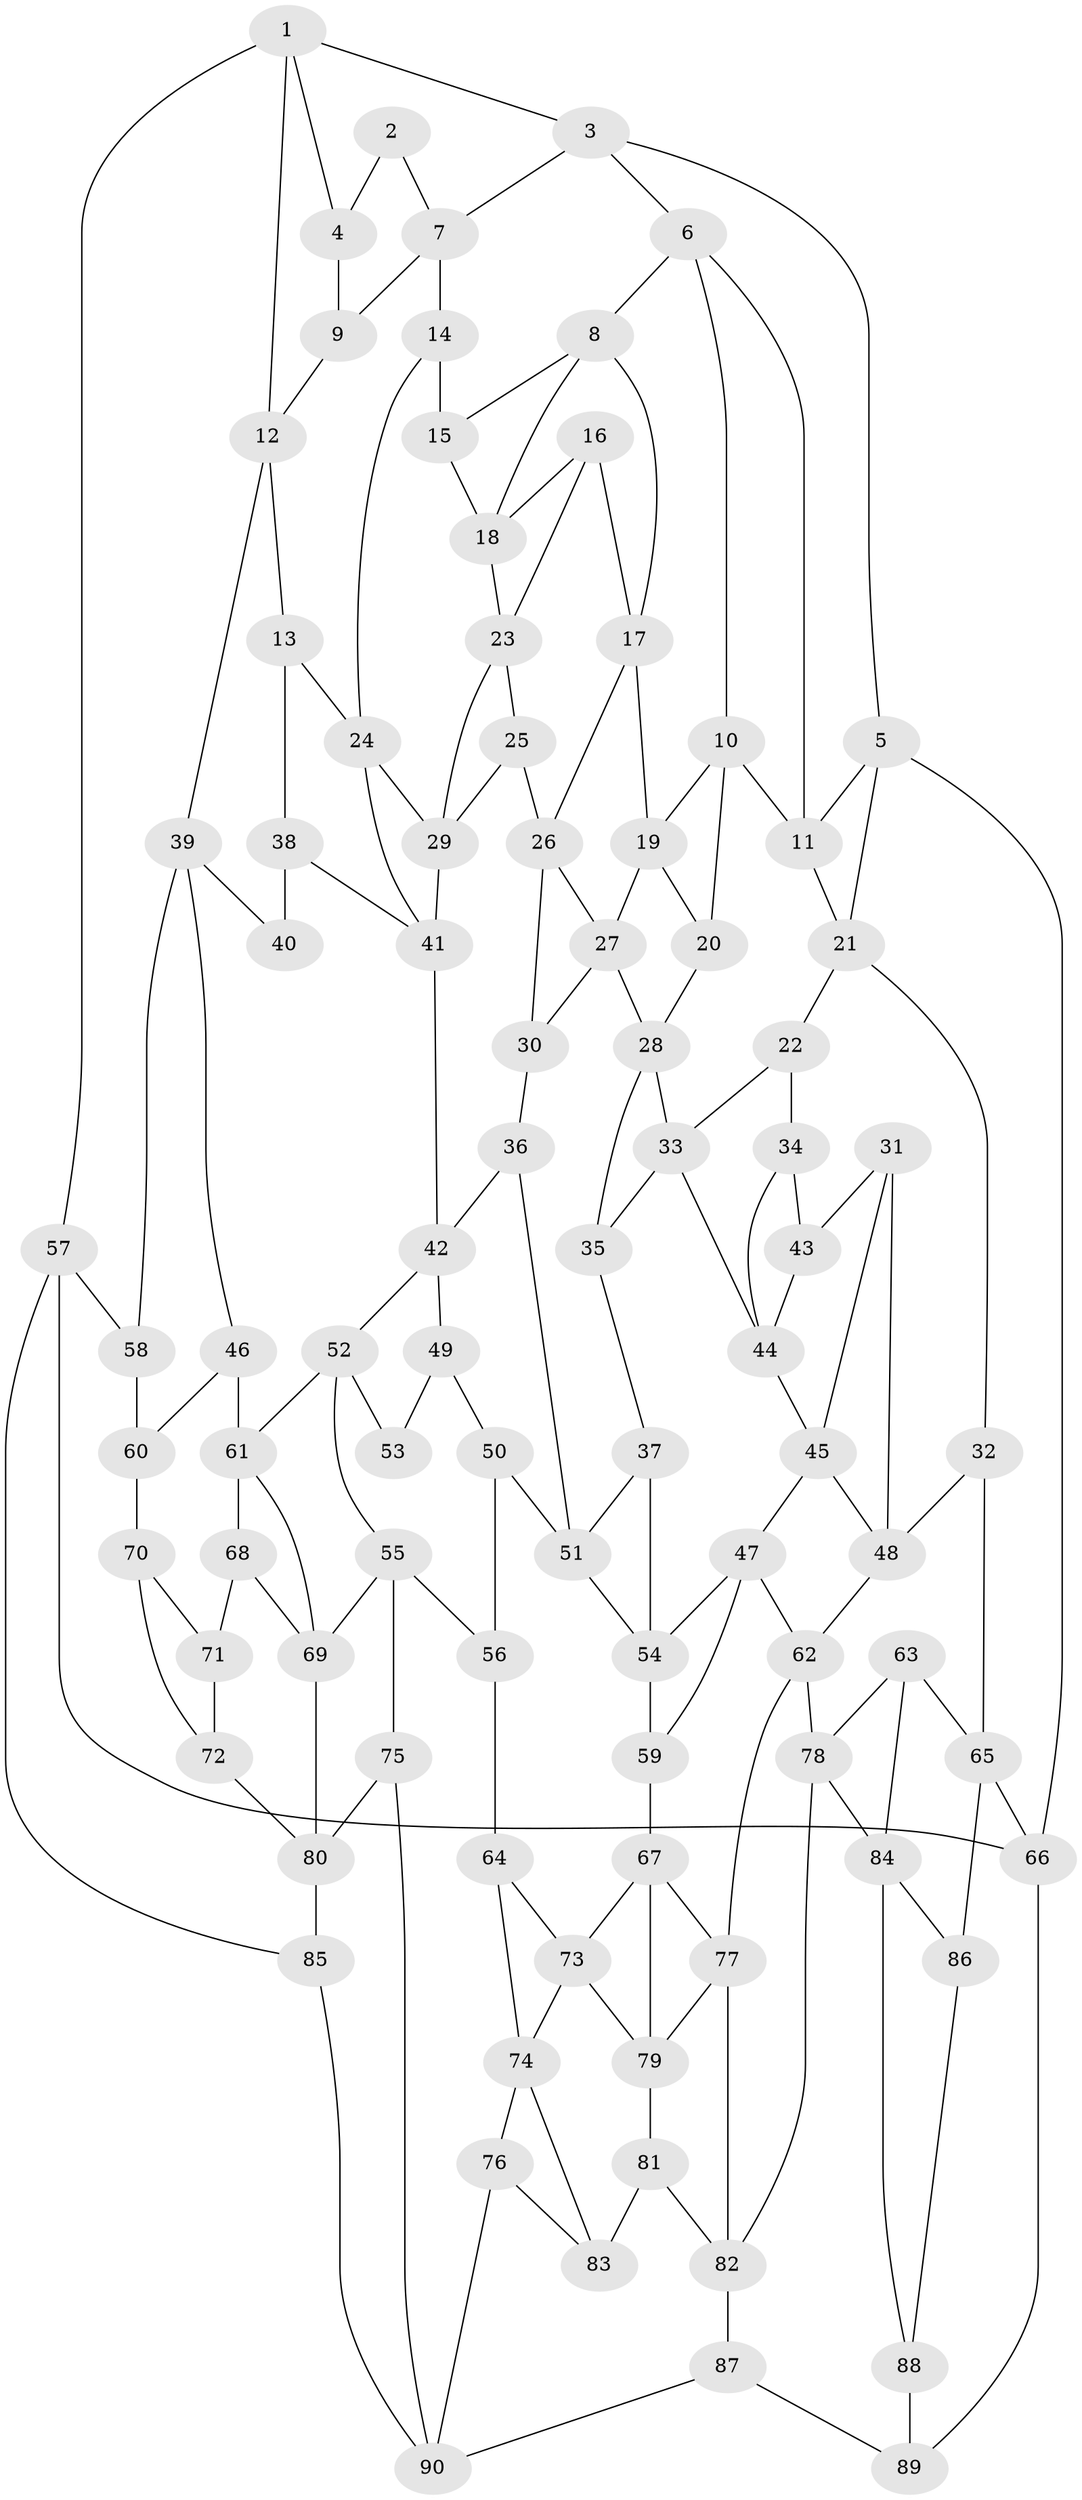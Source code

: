 // original degree distribution, {3: 0.013422818791946308, 5: 0.5503355704697986, 4: 0.22818791946308725, 6: 0.2080536912751678}
// Generated by graph-tools (version 1.1) at 2025/38/03/04/25 23:38:21]
// undirected, 90 vertices, 157 edges
graph export_dot {
  node [color=gray90,style=filled];
  1;
  2;
  3;
  4;
  5;
  6;
  7;
  8;
  9;
  10;
  11;
  12;
  13;
  14;
  15;
  16;
  17;
  18;
  19;
  20;
  21;
  22;
  23;
  24;
  25;
  26;
  27;
  28;
  29;
  30;
  31;
  32;
  33;
  34;
  35;
  36;
  37;
  38;
  39;
  40;
  41;
  42;
  43;
  44;
  45;
  46;
  47;
  48;
  49;
  50;
  51;
  52;
  53;
  54;
  55;
  56;
  57;
  58;
  59;
  60;
  61;
  62;
  63;
  64;
  65;
  66;
  67;
  68;
  69;
  70;
  71;
  72;
  73;
  74;
  75;
  76;
  77;
  78;
  79;
  80;
  81;
  82;
  83;
  84;
  85;
  86;
  87;
  88;
  89;
  90;
  1 -- 3 [weight=1.0];
  1 -- 4 [weight=1.0];
  1 -- 12 [weight=1.0];
  1 -- 57 [weight=1.0];
  2 -- 4 [weight=2.0];
  2 -- 7 [weight=1.0];
  3 -- 5 [weight=1.0];
  3 -- 6 [weight=1.0];
  3 -- 7 [weight=1.0];
  4 -- 9 [weight=1.0];
  5 -- 11 [weight=1.0];
  5 -- 21 [weight=1.0];
  5 -- 66 [weight=1.0];
  6 -- 8 [weight=1.0];
  6 -- 10 [weight=1.0];
  6 -- 11 [weight=1.0];
  7 -- 9 [weight=1.0];
  7 -- 14 [weight=1.0];
  8 -- 15 [weight=1.0];
  8 -- 17 [weight=1.0];
  8 -- 18 [weight=1.0];
  9 -- 12 [weight=1.0];
  10 -- 11 [weight=1.0];
  10 -- 19 [weight=1.0];
  10 -- 20 [weight=1.0];
  11 -- 21 [weight=1.0];
  12 -- 13 [weight=1.0];
  12 -- 39 [weight=1.0];
  13 -- 24 [weight=1.0];
  13 -- 38 [weight=1.0];
  14 -- 15 [weight=2.0];
  14 -- 24 [weight=1.0];
  15 -- 18 [weight=1.0];
  16 -- 17 [weight=1.0];
  16 -- 18 [weight=1.0];
  16 -- 23 [weight=1.0];
  17 -- 19 [weight=1.0];
  17 -- 26 [weight=1.0];
  18 -- 23 [weight=1.0];
  19 -- 20 [weight=1.0];
  19 -- 27 [weight=1.0];
  20 -- 28 [weight=1.0];
  21 -- 22 [weight=1.0];
  21 -- 32 [weight=1.0];
  22 -- 33 [weight=1.0];
  22 -- 34 [weight=1.0];
  23 -- 25 [weight=1.0];
  23 -- 29 [weight=1.0];
  24 -- 29 [weight=1.0];
  24 -- 41 [weight=1.0];
  25 -- 26 [weight=1.0];
  25 -- 29 [weight=1.0];
  26 -- 27 [weight=1.0];
  26 -- 30 [weight=1.0];
  27 -- 28 [weight=1.0];
  27 -- 30 [weight=1.0];
  28 -- 33 [weight=1.0];
  28 -- 35 [weight=1.0];
  29 -- 41 [weight=1.0];
  30 -- 36 [weight=1.0];
  31 -- 43 [weight=1.0];
  31 -- 45 [weight=1.0];
  31 -- 48 [weight=1.0];
  32 -- 48 [weight=1.0];
  32 -- 65 [weight=1.0];
  33 -- 35 [weight=1.0];
  33 -- 44 [weight=1.0];
  34 -- 43 [weight=2.0];
  34 -- 44 [weight=1.0];
  35 -- 37 [weight=1.0];
  36 -- 42 [weight=1.0];
  36 -- 51 [weight=1.0];
  37 -- 51 [weight=1.0];
  37 -- 54 [weight=1.0];
  38 -- 40 [weight=2.0];
  38 -- 41 [weight=1.0];
  39 -- 40 [weight=1.0];
  39 -- 46 [weight=1.0];
  39 -- 58 [weight=1.0];
  41 -- 42 [weight=1.0];
  42 -- 49 [weight=1.0];
  42 -- 52 [weight=1.0];
  43 -- 44 [weight=1.0];
  44 -- 45 [weight=1.0];
  45 -- 47 [weight=1.0];
  45 -- 48 [weight=1.0];
  46 -- 60 [weight=1.0];
  46 -- 61 [weight=1.0];
  47 -- 54 [weight=1.0];
  47 -- 59 [weight=1.0];
  47 -- 62 [weight=1.0];
  48 -- 62 [weight=1.0];
  49 -- 50 [weight=1.0];
  49 -- 53 [weight=2.0];
  50 -- 51 [weight=1.0];
  50 -- 56 [weight=1.0];
  51 -- 54 [weight=1.0];
  52 -- 53 [weight=1.0];
  52 -- 55 [weight=1.0];
  52 -- 61 [weight=1.0];
  54 -- 59 [weight=1.0];
  55 -- 56 [weight=1.0];
  55 -- 69 [weight=1.0];
  55 -- 75 [weight=1.0];
  56 -- 64 [weight=1.0];
  57 -- 58 [weight=1.0];
  57 -- 66 [weight=1.0];
  57 -- 85 [weight=1.0];
  58 -- 60 [weight=1.0];
  59 -- 67 [weight=1.0];
  60 -- 70 [weight=2.0];
  61 -- 68 [weight=1.0];
  61 -- 69 [weight=1.0];
  62 -- 77 [weight=1.0];
  62 -- 78 [weight=1.0];
  63 -- 65 [weight=1.0];
  63 -- 78 [weight=1.0];
  63 -- 84 [weight=1.0];
  64 -- 73 [weight=1.0];
  64 -- 74 [weight=1.0];
  65 -- 66 [weight=1.0];
  65 -- 86 [weight=1.0];
  66 -- 89 [weight=1.0];
  67 -- 73 [weight=1.0];
  67 -- 77 [weight=1.0];
  67 -- 79 [weight=1.0];
  68 -- 69 [weight=1.0];
  68 -- 71 [weight=2.0];
  69 -- 80 [weight=1.0];
  70 -- 71 [weight=1.0];
  70 -- 72 [weight=1.0];
  71 -- 72 [weight=1.0];
  72 -- 80 [weight=1.0];
  73 -- 74 [weight=1.0];
  73 -- 79 [weight=1.0];
  74 -- 76 [weight=1.0];
  74 -- 83 [weight=1.0];
  75 -- 80 [weight=1.0];
  75 -- 90 [weight=1.0];
  76 -- 83 [weight=1.0];
  76 -- 90 [weight=1.0];
  77 -- 79 [weight=1.0];
  77 -- 82 [weight=1.0];
  78 -- 82 [weight=1.0];
  78 -- 84 [weight=1.0];
  79 -- 81 [weight=1.0];
  80 -- 85 [weight=1.0];
  81 -- 82 [weight=1.0];
  81 -- 83 [weight=2.0];
  82 -- 87 [weight=1.0];
  84 -- 86 [weight=1.0];
  84 -- 88 [weight=1.0];
  85 -- 90 [weight=1.0];
  86 -- 88 [weight=1.0];
  87 -- 89 [weight=1.0];
  87 -- 90 [weight=1.0];
  88 -- 89 [weight=2.0];
}

